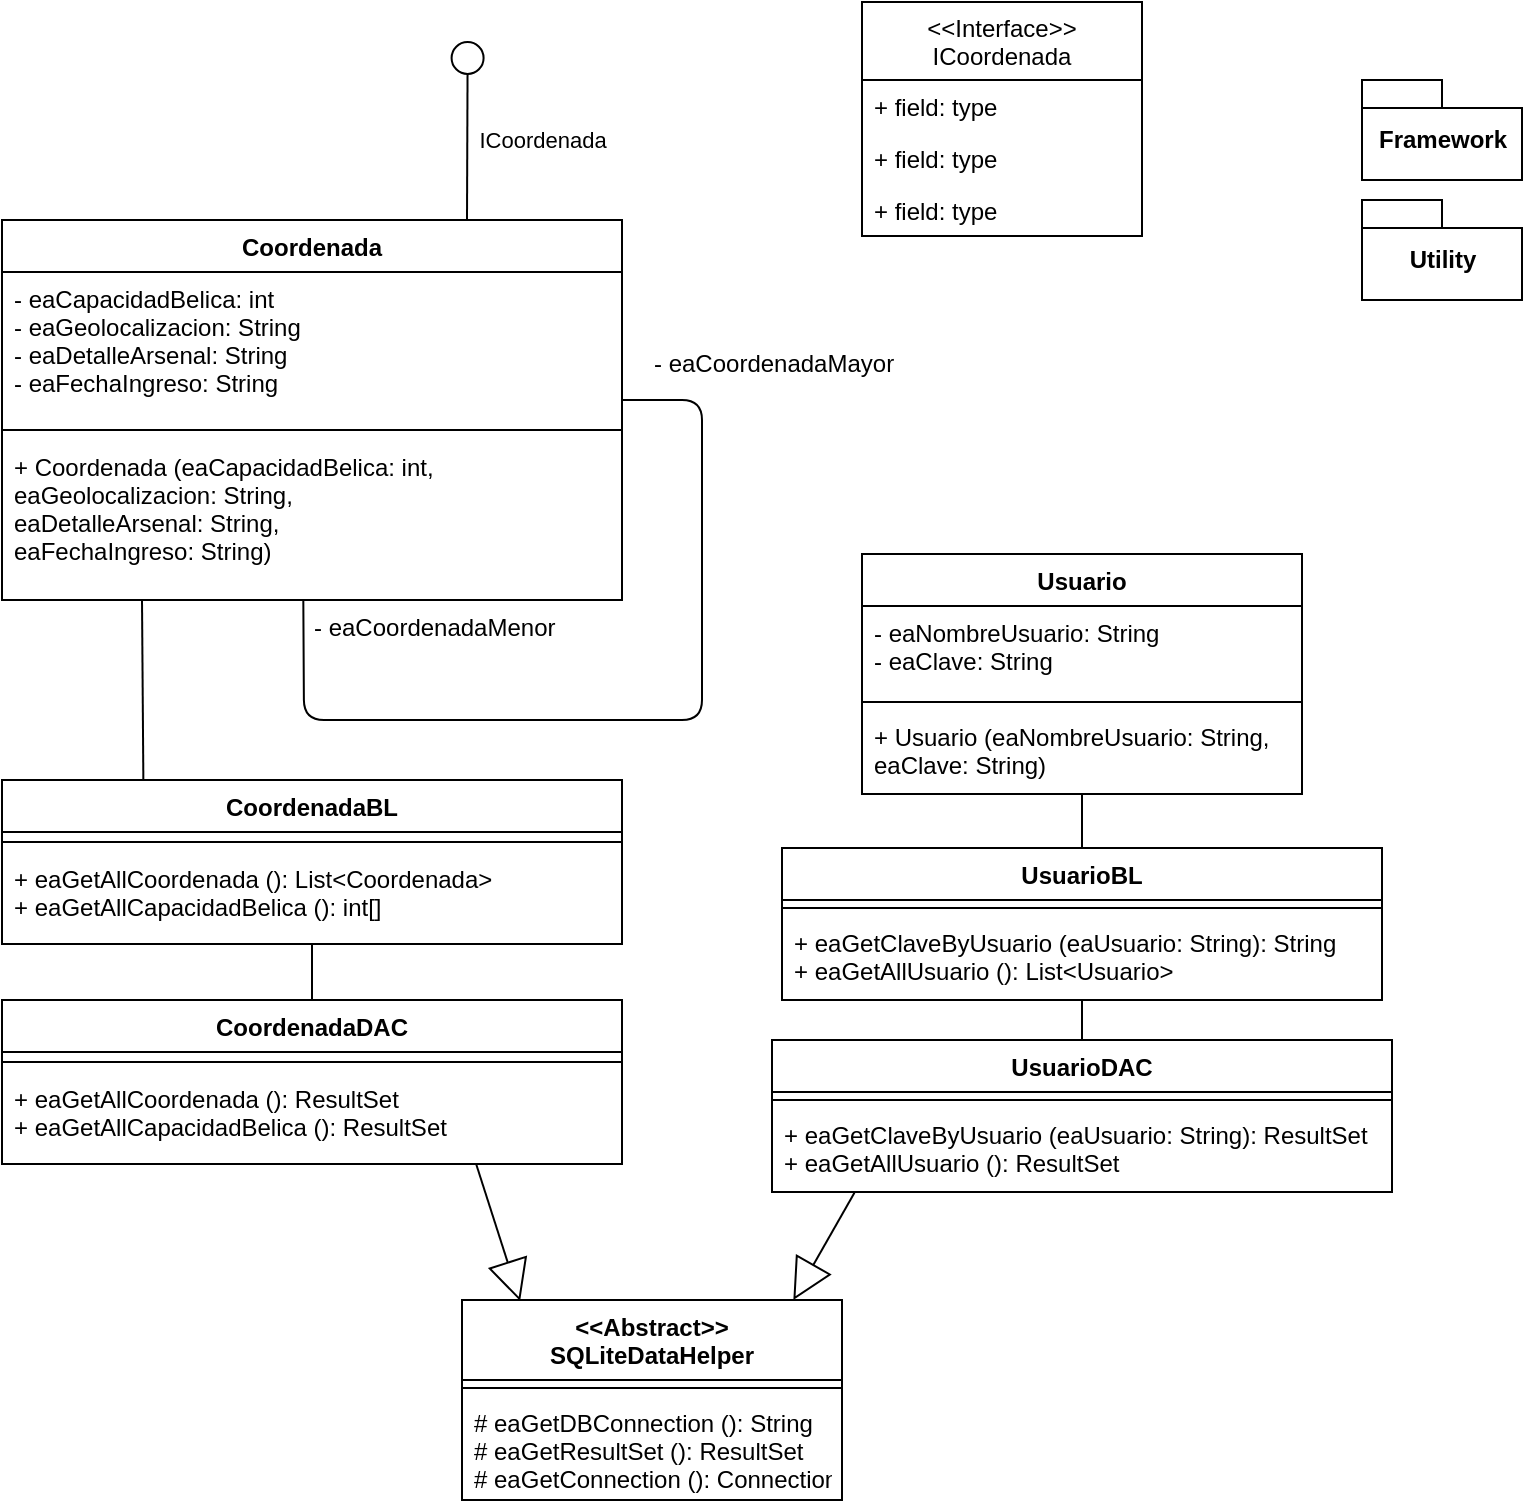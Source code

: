 <mxfile>
    <diagram id="olrRA1Y8pSG54EzziH5E" name="Page-1">
        <mxGraphModel dx="359" dy="274" grid="1" gridSize="10" guides="1" tooltips="1" connect="1" arrows="1" fold="1" page="1" pageScale="1" pageWidth="850" pageHeight="1100" math="0" shadow="0">
            <root>
                <mxCell id="0"/>
                <mxCell id="1" parent="0"/>
                <mxCell id="16" style="edgeStyle=none;html=1;entryX=0.228;entryY=0;entryDx=0;entryDy=0;entryPerimeter=0;endArrow=none;endFill=0;" edge="1" parent="1" target="12">
                    <mxGeometry relative="1" as="geometry">
                        <mxPoint x="140" y="370" as="sourcePoint"/>
                    </mxGeometry>
                </mxCell>
                <mxCell id="67" style="edgeStyle=none;html=1;exitX=0.75;exitY=0;exitDx=0;exitDy=0;endArrow=circle;endFill=0;endSize=7;" edge="1" parent="1" source="2">
                    <mxGeometry relative="1" as="geometry">
                        <mxPoint x="302.833" y="90" as="targetPoint"/>
                    </mxGeometry>
                </mxCell>
                <mxCell id="68" value="ICoordenada" style="edgeLabel;html=1;align=center;verticalAlign=middle;resizable=0;points=[];" vertex="1" connectable="0" parent="67">
                    <mxGeometry x="-0.213" y="1" relative="1" as="geometry">
                        <mxPoint x="38" y="-5" as="offset"/>
                    </mxGeometry>
                </mxCell>
                <mxCell id="2" value="Coordenada" style="swimlane;fontStyle=1;align=center;verticalAlign=top;childLayout=stackLayout;horizontal=1;startSize=26;horizontalStack=0;resizeParent=1;resizeParentMax=0;resizeLast=0;collapsible=1;marginBottom=0;" parent="1" vertex="1">
                    <mxGeometry x="70" y="180" width="310" height="190" as="geometry">
                        <mxRectangle x="300" y="220" width="120" height="30" as="alternateBounds"/>
                    </mxGeometry>
                </mxCell>
                <mxCell id="3" value="- eaCapacidadBelica: int&#10;- eaGeolocalizacion: String&#10;- eaDetalleArsenal: String&#10;- eaFechaIngreso: String" style="text;strokeColor=none;fillColor=none;align=left;verticalAlign=top;spacingLeft=4;spacingRight=4;overflow=hidden;rotatable=0;points=[[0,0.5],[1,0.5]];portConstraint=eastwest;" parent="2" vertex="1">
                    <mxGeometry y="26" width="310" height="74" as="geometry"/>
                </mxCell>
                <mxCell id="4" value="" style="line;strokeWidth=1;fillColor=none;align=left;verticalAlign=middle;spacingTop=-1;spacingLeft=3;spacingRight=3;rotatable=0;labelPosition=right;points=[];portConstraint=eastwest;strokeColor=inherit;" parent="2" vertex="1">
                    <mxGeometry y="100" width="310" height="10" as="geometry"/>
                </mxCell>
                <mxCell id="5" value="+ Coordenada (eaCapacidadBelica: int,&#10;eaGeolocalizacion: String,&#10;eaDetalleArsenal: String,&#10;eaFechaIngreso: String)&#10;" style="text;strokeColor=none;fillColor=none;align=left;verticalAlign=top;spacingLeft=4;spacingRight=4;overflow=hidden;rotatable=0;points=[[0,0.5],[1,0.5]];portConstraint=eastwest;" parent="2" vertex="1">
                    <mxGeometry y="110" width="310" height="80" as="geometry"/>
                </mxCell>
                <mxCell id="9" style="edgeStyle=none;html=1;entryX=0.486;entryY=0.999;entryDx=0;entryDy=0;entryPerimeter=0;endArrow=none;endFill=0;" parent="2" target="5" edge="1">
                    <mxGeometry relative="1" as="geometry">
                        <mxPoint x="310" y="90" as="sourcePoint"/>
                        <Array as="points">
                            <mxPoint x="350" y="90"/>
                            <mxPoint x="350" y="250"/>
                            <mxPoint x="151" y="250"/>
                        </Array>
                    </mxGeometry>
                </mxCell>
                <mxCell id="10" value="- eaCoordenadaMayor" style="text;strokeColor=none;fillColor=none;align=left;verticalAlign=top;spacingLeft=4;spacingRight=4;overflow=hidden;rotatable=0;points=[[0,0.5],[1,0.5]];portConstraint=eastwest;" parent="1" vertex="1">
                    <mxGeometry x="390" y="238" width="140" height="74" as="geometry"/>
                </mxCell>
                <mxCell id="11" value="- eaCoordenadaMenor" style="text;strokeColor=none;fillColor=none;align=left;verticalAlign=top;spacingLeft=4;spacingRight=4;overflow=hidden;rotatable=0;points=[[0,0.5],[1,0.5]];portConstraint=eastwest;" parent="1" vertex="1">
                    <mxGeometry x="220" y="370" width="140" height="74" as="geometry"/>
                </mxCell>
                <mxCell id="12" value="CoordenadaBL" style="swimlane;fontStyle=1;align=center;verticalAlign=top;childLayout=stackLayout;horizontal=1;startSize=26;horizontalStack=0;resizeParent=1;resizeParentMax=0;resizeLast=0;collapsible=1;marginBottom=0;" parent="1" vertex="1">
                    <mxGeometry x="70" y="460" width="310" height="82" as="geometry">
                        <mxRectangle x="300" y="220" width="120" height="30" as="alternateBounds"/>
                    </mxGeometry>
                </mxCell>
                <mxCell id="14" value="" style="line;strokeWidth=1;fillColor=none;align=left;verticalAlign=middle;spacingTop=-1;spacingLeft=3;spacingRight=3;rotatable=0;labelPosition=right;points=[];portConstraint=eastwest;strokeColor=inherit;" parent="12" vertex="1">
                    <mxGeometry y="26" width="310" height="10" as="geometry"/>
                </mxCell>
                <mxCell id="15" value="+ eaGetAllCoordenada (): List&lt;Coordenada&gt;&#10;+ eaGetAllCapacidadBelica (): int[]" style="text;strokeColor=none;fillColor=none;align=left;verticalAlign=top;spacingLeft=4;spacingRight=4;overflow=hidden;rotatable=0;points=[[0,0.5],[1,0.5]];portConstraint=eastwest;" parent="12" vertex="1">
                    <mxGeometry y="36" width="310" height="46" as="geometry"/>
                </mxCell>
                <mxCell id="17" value="Usuario" style="swimlane;fontStyle=1;align=center;verticalAlign=top;childLayout=stackLayout;horizontal=1;startSize=26;horizontalStack=0;resizeParent=1;resizeParentMax=0;resizeLast=0;collapsible=1;marginBottom=0;" vertex="1" parent="1">
                    <mxGeometry x="500" y="347" width="220" height="120" as="geometry"/>
                </mxCell>
                <mxCell id="18" value="- eaNombreUsuario: String&#10;- eaClave: String" style="text;strokeColor=none;fillColor=none;align=left;verticalAlign=top;spacingLeft=4;spacingRight=4;overflow=hidden;rotatable=0;points=[[0,0.5],[1,0.5]];portConstraint=eastwest;" vertex="1" parent="17">
                    <mxGeometry y="26" width="220" height="44" as="geometry"/>
                </mxCell>
                <mxCell id="19" value="" style="line;strokeWidth=1;fillColor=none;align=left;verticalAlign=middle;spacingTop=-1;spacingLeft=3;spacingRight=3;rotatable=0;labelPosition=right;points=[];portConstraint=eastwest;strokeColor=inherit;" vertex="1" parent="17">
                    <mxGeometry y="70" width="220" height="8" as="geometry"/>
                </mxCell>
                <mxCell id="20" value="+ Usuario (eaNombreUsuario: String,&#10;eaClave: String)&#10;" style="text;strokeColor=none;fillColor=none;align=left;verticalAlign=top;spacingLeft=4;spacingRight=4;overflow=hidden;rotatable=0;points=[[0,0.5],[1,0.5]];portConstraint=eastwest;" vertex="1" parent="17">
                    <mxGeometry y="78" width="220" height="42" as="geometry"/>
                </mxCell>
                <mxCell id="21" value="CoordenadaDAC" style="swimlane;fontStyle=1;align=center;verticalAlign=top;childLayout=stackLayout;horizontal=1;startSize=26;horizontalStack=0;resizeParent=1;resizeParentMax=0;resizeLast=0;collapsible=1;marginBottom=0;" vertex="1" parent="1">
                    <mxGeometry x="70" y="570" width="310" height="82" as="geometry">
                        <mxRectangle x="300" y="220" width="120" height="30" as="alternateBounds"/>
                    </mxGeometry>
                </mxCell>
                <mxCell id="22" value="" style="line;strokeWidth=1;fillColor=none;align=left;verticalAlign=middle;spacingTop=-1;spacingLeft=3;spacingRight=3;rotatable=0;labelPosition=right;points=[];portConstraint=eastwest;strokeColor=inherit;" vertex="1" parent="21">
                    <mxGeometry y="26" width="310" height="10" as="geometry"/>
                </mxCell>
                <mxCell id="23" value="+ eaGetAllCoordenada (): ResultSet&#10;+ eaGetAllCapacidadBelica (): ResultSet" style="text;strokeColor=none;fillColor=none;align=left;verticalAlign=top;spacingLeft=4;spacingRight=4;overflow=hidden;rotatable=0;points=[[0,0.5],[1,0.5]];portConstraint=eastwest;" vertex="1" parent="21">
                    <mxGeometry y="36" width="310" height="46" as="geometry"/>
                </mxCell>
                <mxCell id="24" value="&lt;&lt;Abstract&gt;&gt;&#10;SQLiteDataHelper" style="swimlane;fontStyle=1;align=center;verticalAlign=top;childLayout=stackLayout;horizontal=1;startSize=40;horizontalStack=0;resizeParent=1;resizeParentMax=0;resizeLast=0;collapsible=1;marginBottom=0;" vertex="1" parent="1">
                    <mxGeometry x="300" y="720" width="190" height="100" as="geometry"/>
                </mxCell>
                <mxCell id="26" value="" style="line;strokeWidth=1;fillColor=none;align=left;verticalAlign=middle;spacingTop=-1;spacingLeft=3;spacingRight=3;rotatable=0;labelPosition=right;points=[];portConstraint=eastwest;strokeColor=inherit;" vertex="1" parent="24">
                    <mxGeometry y="40" width="190" height="8" as="geometry"/>
                </mxCell>
                <mxCell id="27" value="# eaGetDBConnection (): String&#10;# eaGetResultSet (): ResultSet&#10;# eaGetConnection (): Connection" style="text;strokeColor=none;fillColor=none;align=left;verticalAlign=top;spacingLeft=4;spacingRight=4;overflow=hidden;rotatable=0;points=[[0,0.5],[1,0.5]];portConstraint=eastwest;" vertex="1" parent="24">
                    <mxGeometry y="48" width="190" height="52" as="geometry"/>
                </mxCell>
                <mxCell id="28" style="edgeStyle=none;html=1;entryX=0.153;entryY=0.005;entryDx=0;entryDy=0;endArrow=block;endFill=0;endSize=18;entryPerimeter=0;exitX=0.765;exitY=1.006;exitDx=0;exitDy=0;exitPerimeter=0;" edge="1" parent="1" source="23" target="24">
                    <mxGeometry relative="1" as="geometry"/>
                </mxCell>
                <mxCell id="29" style="edgeStyle=none;html=1;endArrow=none;endFill=0;endSize=18;" edge="1" parent="1" source="15" target="21">
                    <mxGeometry relative="1" as="geometry"/>
                </mxCell>
                <mxCell id="37" style="edgeStyle=none;html=1;endArrow=none;endFill=0;endSize=18;" edge="1" parent="1" source="33" target="20">
                    <mxGeometry relative="1" as="geometry"/>
                </mxCell>
                <mxCell id="33" value="UsuarioBL" style="swimlane;fontStyle=1;align=center;verticalAlign=top;childLayout=stackLayout;horizontal=1;startSize=26;horizontalStack=0;resizeParent=1;resizeParentMax=0;resizeLast=0;collapsible=1;marginBottom=0;" vertex="1" parent="1">
                    <mxGeometry x="460" y="494" width="300" height="76" as="geometry"/>
                </mxCell>
                <mxCell id="35" value="" style="line;strokeWidth=1;fillColor=none;align=left;verticalAlign=middle;spacingTop=-1;spacingLeft=3;spacingRight=3;rotatable=0;labelPosition=right;points=[];portConstraint=eastwest;strokeColor=inherit;" vertex="1" parent="33">
                    <mxGeometry y="26" width="300" height="8" as="geometry"/>
                </mxCell>
                <mxCell id="36" value="+ eaGetClaveByUsuario (eaUsuario: String): String&#10;+ eaGetAllUsuario (): List&lt;Usuario&gt;&#10;" style="text;strokeColor=none;fillColor=none;align=left;verticalAlign=top;spacingLeft=4;spacingRight=4;overflow=hidden;rotatable=0;points=[[0,0.5],[1,0.5]];portConstraint=eastwest;" vertex="1" parent="33">
                    <mxGeometry y="34" width="300" height="42" as="geometry"/>
                </mxCell>
                <mxCell id="42" style="edgeStyle=none;html=1;exitX=0.5;exitY=0;exitDx=0;exitDy=0;endArrow=none;endFill=0;endSize=18;" edge="1" parent="1" source="38" target="36">
                    <mxGeometry relative="1" as="geometry"/>
                </mxCell>
                <mxCell id="38" value="UsuarioDAC" style="swimlane;fontStyle=1;align=center;verticalAlign=top;childLayout=stackLayout;horizontal=1;startSize=26;horizontalStack=0;resizeParent=1;resizeParentMax=0;resizeLast=0;collapsible=1;marginBottom=0;" vertex="1" parent="1">
                    <mxGeometry x="455" y="590" width="310" height="76" as="geometry"/>
                </mxCell>
                <mxCell id="39" value="" style="line;strokeWidth=1;fillColor=none;align=left;verticalAlign=middle;spacingTop=-1;spacingLeft=3;spacingRight=3;rotatable=0;labelPosition=right;points=[];portConstraint=eastwest;strokeColor=inherit;" vertex="1" parent="38">
                    <mxGeometry y="26" width="310" height="8" as="geometry"/>
                </mxCell>
                <mxCell id="40" value="+ eaGetClaveByUsuario (eaUsuario: String): ResultSet&#10;+ eaGetAllUsuario (): ResultSet&#10;" style="text;strokeColor=none;fillColor=none;align=left;verticalAlign=top;spacingLeft=4;spacingRight=4;overflow=hidden;rotatable=0;points=[[0,0.5],[1,0.5]];portConstraint=eastwest;" vertex="1" parent="38">
                    <mxGeometry y="34" width="310" height="42" as="geometry"/>
                </mxCell>
                <mxCell id="41" style="edgeStyle=none;html=1;entryX=0.872;entryY=0;entryDx=0;entryDy=0;endArrow=block;endFill=0;endSize=18;entryPerimeter=0;exitX=0.133;exitY=1.01;exitDx=0;exitDy=0;exitPerimeter=0;" edge="1" parent="1" source="40" target="24">
                    <mxGeometry relative="1" as="geometry">
                        <mxPoint x="480" y="670" as="sourcePoint"/>
                    </mxGeometry>
                </mxCell>
                <mxCell id="56" value="Framework" style="shape=folder;fontStyle=1;spacingTop=10;tabWidth=40;tabHeight=14;tabPosition=left;html=1;" vertex="1" parent="1">
                    <mxGeometry x="750" y="110" width="80" height="50" as="geometry"/>
                </mxCell>
                <mxCell id="57" value="Utility" style="shape=folder;fontStyle=1;spacingTop=10;tabWidth=40;tabHeight=14;tabPosition=left;html=1;" vertex="1" parent="1">
                    <mxGeometry x="750" y="170" width="80" height="50" as="geometry"/>
                </mxCell>
                <mxCell id="63" value="&lt;&lt;Interface&gt;&gt;&#10;ICoordenada" style="swimlane;fontStyle=0;childLayout=stackLayout;horizontal=1;startSize=39;fillColor=none;horizontalStack=0;resizeParent=1;resizeParentMax=0;resizeLast=0;collapsible=1;marginBottom=0;" vertex="1" parent="1">
                    <mxGeometry x="500" y="71" width="140" height="117" as="geometry"/>
                </mxCell>
                <mxCell id="64" value="+ field: type" style="text;strokeColor=none;fillColor=none;align=left;verticalAlign=top;spacingLeft=4;spacingRight=4;overflow=hidden;rotatable=0;points=[[0,0.5],[1,0.5]];portConstraint=eastwest;" vertex="1" parent="63">
                    <mxGeometry y="39" width="140" height="26" as="geometry"/>
                </mxCell>
                <mxCell id="65" value="+ field: type" style="text;strokeColor=none;fillColor=none;align=left;verticalAlign=top;spacingLeft=4;spacingRight=4;overflow=hidden;rotatable=0;points=[[0,0.5],[1,0.5]];portConstraint=eastwest;" vertex="1" parent="63">
                    <mxGeometry y="65" width="140" height="26" as="geometry"/>
                </mxCell>
                <mxCell id="66" value="+ field: type" style="text;strokeColor=none;fillColor=none;align=left;verticalAlign=top;spacingLeft=4;spacingRight=4;overflow=hidden;rotatable=0;points=[[0,0.5],[1,0.5]];portConstraint=eastwest;" vertex="1" parent="63">
                    <mxGeometry y="91" width="140" height="26" as="geometry"/>
                </mxCell>
            </root>
        </mxGraphModel>
    </diagram>
</mxfile>